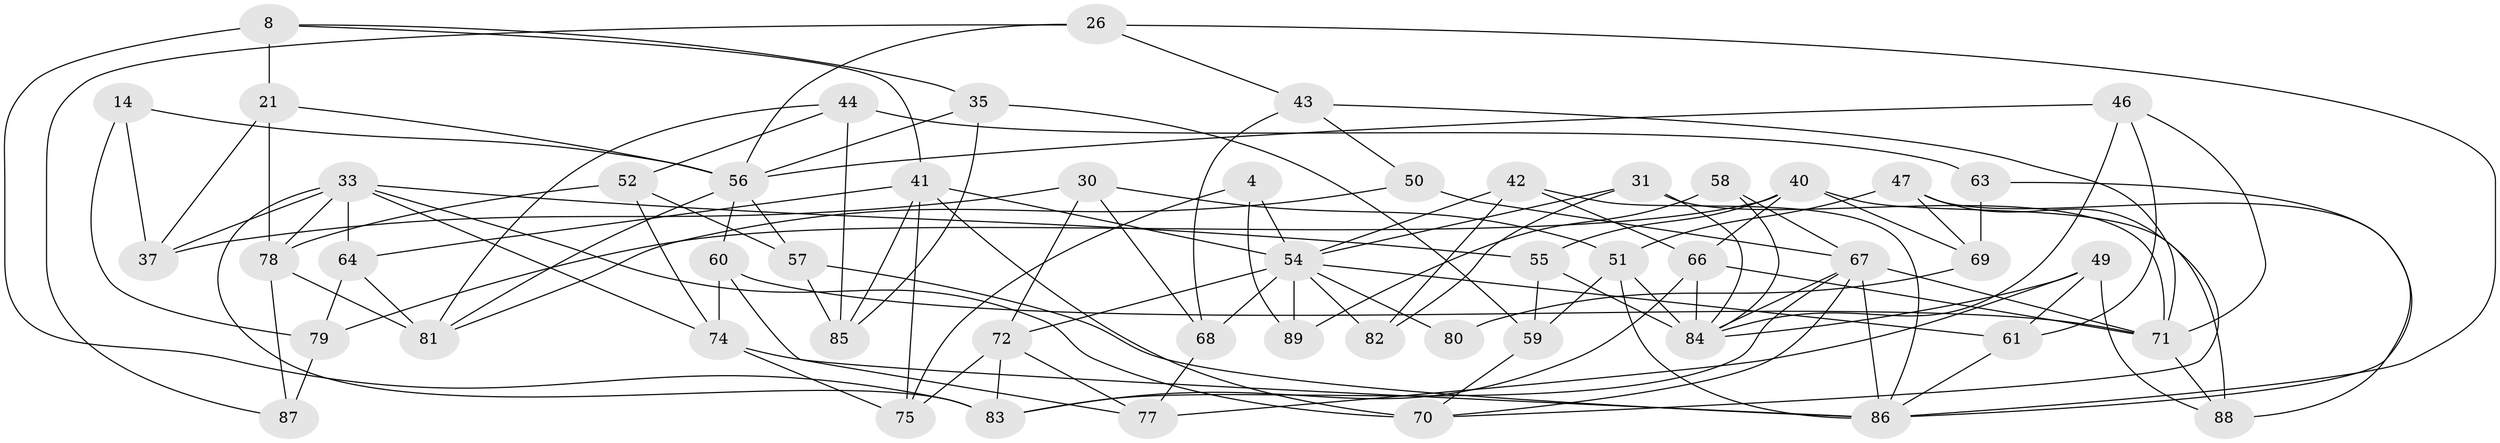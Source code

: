 // original degree distribution, {4: 1.0}
// Generated by graph-tools (version 1.1) at 2025/01/03/04/25 22:01:04]
// undirected, 53 vertices, 120 edges
graph export_dot {
graph [start="1"]
  node [color=gray90,style=filled];
  4;
  8 [super="+3"];
  14;
  21 [super="+5"];
  26;
  30;
  31 [super="+27"];
  33 [super="+2+17"];
  35;
  37;
  40 [super="+7"];
  41 [super="+25"];
  42 [super="+36"];
  43;
  44;
  46;
  47;
  49;
  50;
  51 [super="+29"];
  52;
  54 [super="+28"];
  55;
  56 [super="+34"];
  57;
  58;
  59;
  60;
  61;
  63;
  64;
  66 [super="+23"];
  67 [super="+18+38"];
  68;
  69 [super="+45"];
  70 [super="+20"];
  71 [super="+19"];
  72 [super="+12"];
  74 [super="+22"];
  75 [super="+53"];
  77;
  78 [super="+62"];
  79 [super="+1"];
  80;
  81 [super="+39"];
  82;
  83 [super="+76"];
  84 [super="+73"];
  85;
  86 [super="+48"];
  87;
  88;
  89 [super="+65"];
  4 -- 89 [weight=2];
  4 -- 75;
  4 -- 54;
  8 -- 35;
  8 -- 83 [weight=2];
  8 -- 21 [weight=2];
  8 -- 41;
  14 -- 37;
  14 -- 79 [weight=2];
  14 -- 56;
  21 -- 37;
  21 -- 78 [weight=2];
  21 -- 56;
  26 -- 56;
  26 -- 43;
  26 -- 87;
  26 -- 86;
  30 -- 68;
  30 -- 37;
  30 -- 72;
  30 -- 51;
  31 -- 82;
  31 -- 71 [weight=2];
  31 -- 84 [weight=2];
  31 -- 54;
  33 -- 55;
  33 -- 74;
  33 -- 83;
  33 -- 78;
  33 -- 64;
  33 -- 37;
  33 -- 70 [weight=2];
  35 -- 85;
  35 -- 59;
  35 -- 56;
  40 -- 88;
  40 -- 79;
  40 -- 66 [weight=2];
  40 -- 69;
  40 -- 55;
  41 -- 54;
  41 -- 64;
  41 -- 85;
  41 -- 75;
  41 -- 70;
  42 -- 82 [weight=2];
  42 -- 54;
  42 -- 86 [weight=2];
  42 -- 66;
  43 -- 68;
  43 -- 50;
  43 -- 71;
  44 -- 63;
  44 -- 81;
  44 -- 52;
  44 -- 85;
  46 -- 61;
  46 -- 56;
  46 -- 71;
  46 -- 84;
  47 -- 69;
  47 -- 70;
  47 -- 88;
  47 -- 51;
  49 -- 61;
  49 -- 88;
  49 -- 77;
  49 -- 84;
  50 -- 81 [weight=2];
  50 -- 67;
  51 -- 86;
  51 -- 59;
  51 -- 84 [weight=2];
  52 -- 57;
  52 -- 78;
  52 -- 74;
  54 -- 89 [weight=2];
  54 -- 68;
  54 -- 72;
  54 -- 80 [weight=2];
  54 -- 82;
  54 -- 61;
  55 -- 84;
  55 -- 59;
  56 -- 81;
  56 -- 57;
  56 -- 60;
  57 -- 85;
  57 -- 86;
  58 -- 89 [weight=2];
  58 -- 67;
  58 -- 84;
  59 -- 70;
  60 -- 71;
  60 -- 77;
  60 -- 74;
  61 -- 86;
  63 -- 69 [weight=2];
  63 -- 86;
  64 -- 79;
  64 -- 81;
  66 -- 83;
  66 -- 71;
  66 -- 84;
  67 -- 83;
  67 -- 86 [weight=2];
  67 -- 70;
  67 -- 71;
  67 -- 84;
  68 -- 77;
  69 -- 80 [weight=2];
  71 -- 88;
  72 -- 83;
  72 -- 75 [weight=2];
  72 -- 77;
  74 -- 75 [weight=2];
  74 -- 86;
  78 -- 87;
  78 -- 81;
  79 -- 87 [weight=2];
}
